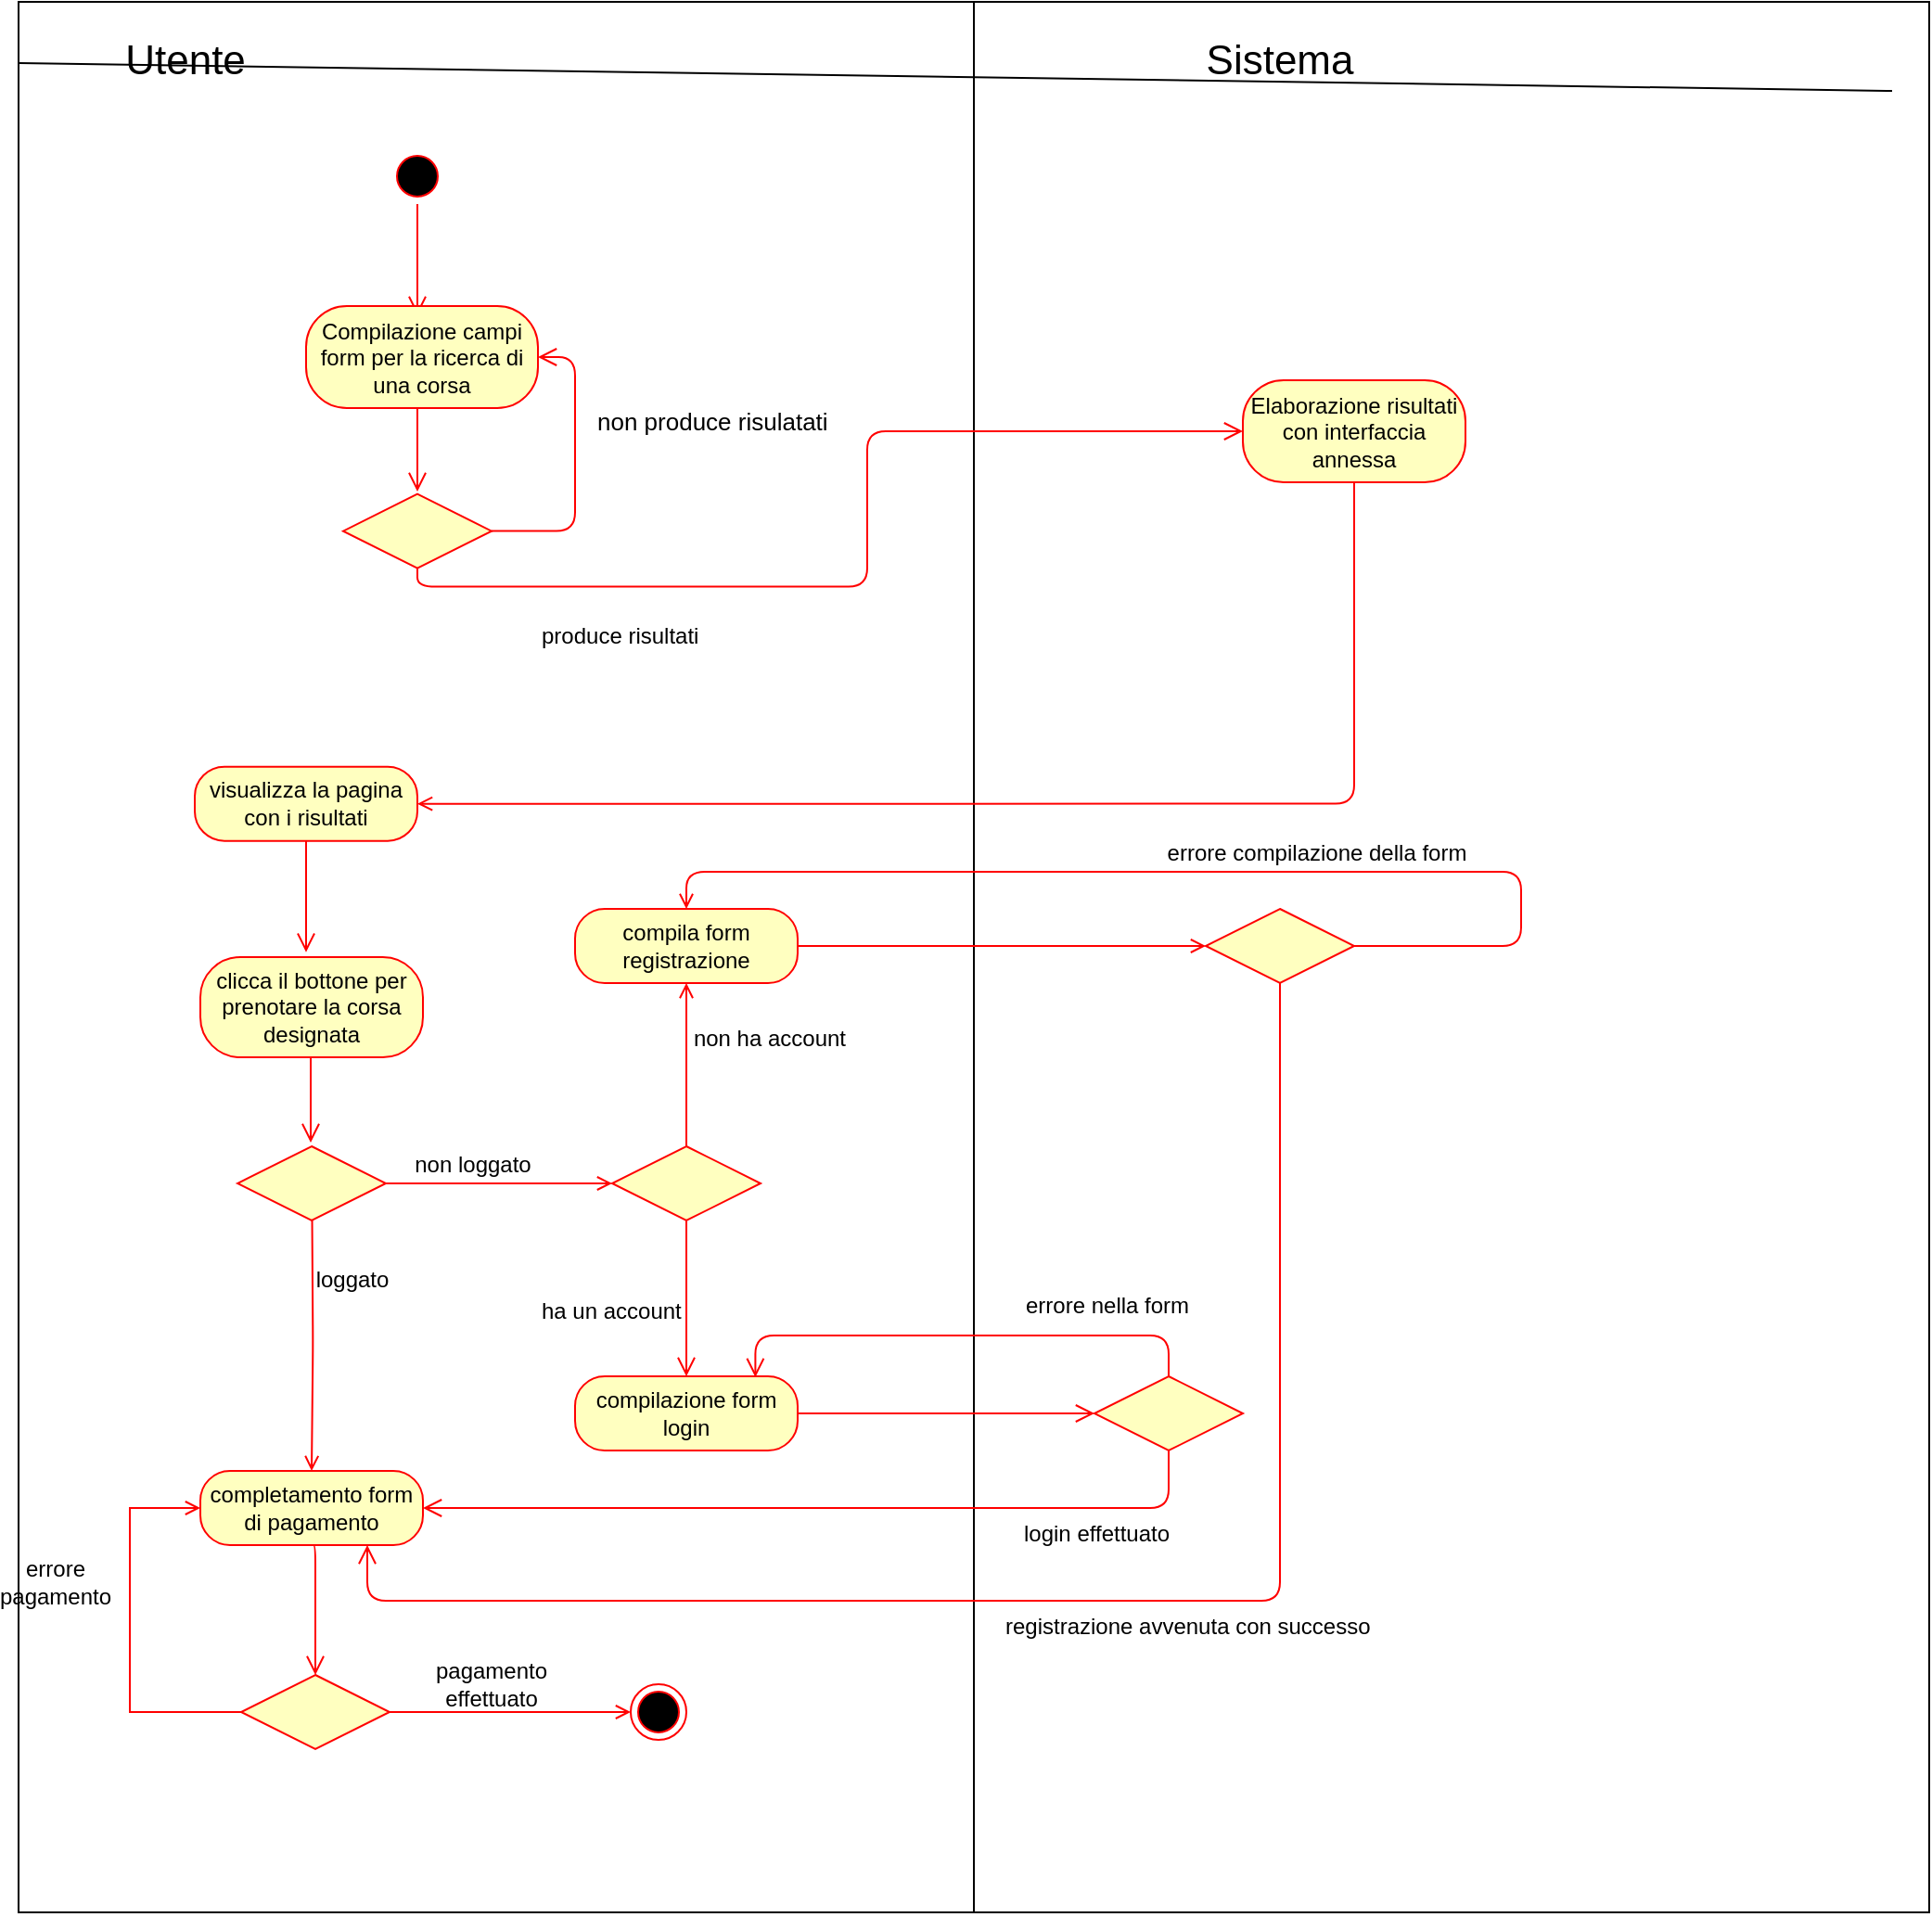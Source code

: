 <mxfile version="12.1.9" pages="1"><diagram id="UwKgULlxdSb60Pxt-sAi" name="Page-1"><mxGraphModel dx="1220" dy="669" grid="1" gridSize="10" guides="1" tooltips="1" connect="1" arrows="1" fold="1" page="1" pageScale="1" pageWidth="827" pageHeight="1169" math="0" shadow="0"><root><mxCell id="0"/><mxCell id="1" parent="0"/><mxCell id="htlQ5DW8zUC862gETWvJ-1" value="" style="whiteSpace=wrap;html=1;aspect=fixed;noLabel=1;fontColor=none;" vertex="1" parent="1"><mxGeometry x="90" y="158" width="1030" height="1030" as="geometry"/></mxCell><mxCell id="htlQ5DW8zUC862gETWvJ-2" value="" style="endArrow=none;html=1;exitX=0;exitY=0.032;exitDx=0;exitDy=0;exitPerimeter=0;" edge="1" parent="1" source="htlQ5DW8zUC862gETWvJ-1"><mxGeometry width="50" height="50" relative="1" as="geometry"><mxPoint x="80" y="206" as="sourcePoint"/><mxPoint x="1100" y="206" as="targetPoint"/></mxGeometry></mxCell><mxCell id="htlQ5DW8zUC862gETWvJ-3" value="Utente" style="text;html=1;strokeColor=none;fillColor=none;align=center;verticalAlign=middle;whiteSpace=wrap;rounded=0;fontSize=22;" vertex="1" parent="1"><mxGeometry x="160" y="180" width="40" height="20" as="geometry"/></mxCell><mxCell id="htlQ5DW8zUC862gETWvJ-4" value="Sistema" style="text;html=1;strokeColor=none;fillColor=none;align=center;verticalAlign=middle;whiteSpace=wrap;rounded=0;fontSize=22;" vertex="1" parent="1"><mxGeometry x="730" y="180" width="80" height="20" as="geometry"/></mxCell><mxCell id="htlQ5DW8zUC862gETWvJ-5" value="" style="endArrow=none;html=1;fontSize=22;entryX=0.5;entryY=1;entryDx=0;entryDy=0;exitX=0.5;exitY=0;exitDx=0;exitDy=0;" edge="1" parent="1" source="htlQ5DW8zUC862gETWvJ-1" target="htlQ5DW8zUC862gETWvJ-1"><mxGeometry width="50" height="50" relative="1" as="geometry"><mxPoint x="70" y="1137" as="sourcePoint"/><mxPoint x="120" y="1087" as="targetPoint"/></mxGeometry></mxCell><mxCell id="htlQ5DW8zUC862gETWvJ-6" value="" style="ellipse;html=1;shape=startState;fillColor=#000000;strokeColor=#ff0000;fontSize=22;fontColor=none;" vertex="1" parent="1"><mxGeometry x="290" y="237" width="30" height="30" as="geometry"/></mxCell><mxCell id="htlQ5DW8zUC862gETWvJ-7" value="" style="edgeStyle=orthogonalEdgeStyle;html=1;verticalAlign=bottom;endArrow=open;endSize=8;strokeColor=#ff0000;fontSize=22;fontColor=none;" edge="1" parent="1" source="htlQ5DW8zUC862gETWvJ-6"><mxGeometry relative="1" as="geometry"><mxPoint x="305" y="327" as="targetPoint"/></mxGeometry></mxCell><mxCell id="htlQ5DW8zUC862gETWvJ-8" value="Compilazione campi form per la ricerca di una corsa" style="rounded=1;whiteSpace=wrap;html=1;arcSize=40;fontColor=#000000;fillColor=#ffffc0;strokeColor=#ff0000;" vertex="1" parent="1"><mxGeometry x="245" y="322" width="125" height="55" as="geometry"/></mxCell><mxCell id="htlQ5DW8zUC862gETWvJ-9" value="" style="edgeStyle=orthogonalEdgeStyle;html=1;verticalAlign=bottom;endArrow=open;endSize=8;strokeColor=#ff0000;fontSize=22;fontColor=none;" edge="1" parent="1" source="htlQ5DW8zUC862gETWvJ-8"><mxGeometry relative="1" as="geometry"><mxPoint x="305" y="422" as="targetPoint"/><Array as="points"><mxPoint x="305" y="387"/><mxPoint x="305" y="387"/></Array></mxGeometry></mxCell><mxCell id="htlQ5DW8zUC862gETWvJ-10" value="" style="rhombus;whiteSpace=wrap;html=1;fillColor=#ffffc0;strokeColor=#ff0000;fontSize=22;fontColor=none;" vertex="1" parent="1"><mxGeometry x="265" y="423.333" width="80" height="40" as="geometry"/></mxCell><mxCell id="htlQ5DW8zUC862gETWvJ-11" value="non produce risulatati" style="edgeStyle=orthogonalEdgeStyle;html=1;align=left;verticalAlign=bottom;endArrow=open;endSize=8;strokeColor=#ff0000;fontSize=13;fontColor=none;entryX=1;entryY=0.5;entryDx=0;entryDy=0;" edge="1" parent="1" source="htlQ5DW8zUC862gETWvJ-10" target="htlQ5DW8zUC862gETWvJ-8"><mxGeometry x="0.176" y="-10" relative="1" as="geometry"><mxPoint x="445" y="443.333" as="targetPoint"/><Array as="points"><mxPoint x="390" y="444"/><mxPoint x="390" y="350"/></Array><mxPoint as="offset"/></mxGeometry></mxCell><mxCell id="htlQ5DW8zUC862gETWvJ-12" value="produce risultati" style="edgeStyle=orthogonalEdgeStyle;html=1;align=left;verticalAlign=top;endArrow=open;endSize=8;strokeColor=#ff0000;fontSize=12;fontColor=none;entryX=0;entryY=0.5;entryDx=0;entryDy=0;exitX=0.5;exitY=1;exitDx=0;exitDy=0;" edge="1" parent="1" source="htlQ5DW8zUC862gETWvJ-10" target="htlQ5DW8zUC862gETWvJ-14"><mxGeometry x="-0.724" y="-13" relative="1" as="geometry"><mxPoint x="305" y="523.333" as="targetPoint"/><mxPoint as="offset"/></mxGeometry></mxCell><mxCell id="htlQ5DW8zUC862gETWvJ-13" style="edgeStyle=orthogonalEdgeStyle;rounded=1;orthogonalLoop=1;jettySize=auto;html=1;exitX=0.5;exitY=1;exitDx=0;exitDy=0;entryX=1;entryY=0.5;entryDx=0;entryDy=0;fontSize=12;fontColor=none;fillColor=#f8cecc;strokeColor=#FF0000;endArrow=open;endFill=0;" edge="1" parent="1" source="htlQ5DW8zUC862gETWvJ-14" target="htlQ5DW8zUC862gETWvJ-15"><mxGeometry relative="1" as="geometry"/></mxCell><mxCell id="htlQ5DW8zUC862gETWvJ-14" value="Elaborazione risultati con interfaccia annessa" style="rounded=1;whiteSpace=wrap;html=1;arcSize=40;fontColor=#000000;fillColor=#ffffc0;strokeColor=#ff0000;" vertex="1" parent="1"><mxGeometry x="750" y="362" width="120" height="55" as="geometry"/></mxCell><mxCell id="htlQ5DW8zUC862gETWvJ-15" value="visualizza la pagina con i risultati" style="rounded=1;whiteSpace=wrap;html=1;arcSize=40;fontColor=#000000;fillColor=#ffffc0;strokeColor=#ff0000;" vertex="1" parent="1"><mxGeometry x="185" y="570.333" width="120" height="40" as="geometry"/></mxCell><mxCell id="htlQ5DW8zUC862gETWvJ-16" value="" style="edgeStyle=orthogonalEdgeStyle;html=1;verticalAlign=bottom;endArrow=open;endSize=8;strokeColor=#ff0000;fontSize=12;fontColor=none;" edge="1" parent="1" source="htlQ5DW8zUC862gETWvJ-15"><mxGeometry relative="1" as="geometry"><mxPoint x="245" y="670.333" as="targetPoint"/></mxGeometry></mxCell><mxCell id="htlQ5DW8zUC862gETWvJ-17" value="clicca il bottone per prenotare la corsa designata" style="rounded=1;whiteSpace=wrap;html=1;arcSize=40;fontColor=#000000;fillColor=#ffffc0;strokeColor=#ff0000;" vertex="1" parent="1"><mxGeometry x="188" y="673" width="120" height="54" as="geometry"/></mxCell><mxCell id="htlQ5DW8zUC862gETWvJ-18" value="" style="edgeStyle=orthogonalEdgeStyle;html=1;verticalAlign=bottom;endArrow=open;endSize=8;strokeColor=#ff0000;fontSize=12;fontColor=none;" edge="1" parent="1" source="htlQ5DW8zUC862gETWvJ-17"><mxGeometry relative="1" as="geometry"><mxPoint x="247.5" y="773" as="targetPoint"/></mxGeometry></mxCell><mxCell id="htlQ5DW8zUC862gETWvJ-19" style="edgeStyle=orthogonalEdgeStyle;rounded=1;orthogonalLoop=1;jettySize=auto;html=1;endArrow=open;endFill=0;strokeColor=#FF0000;fontSize=12;fontColor=none;" edge="1" parent="1" target="htlQ5DW8zUC862gETWvJ-22"><mxGeometry relative="1" as="geometry"><mxPoint x="248.238" y="811.881" as="sourcePoint"/><mxPoint x="248.238" y="878.143" as="targetPoint"/></mxGeometry></mxCell><mxCell id="htlQ5DW8zUC862gETWvJ-20" style="edgeStyle=orthogonalEdgeStyle;rounded=1;orthogonalLoop=1;jettySize=auto;html=1;entryX=0;entryY=0.5;entryDx=0;entryDy=0;endArrow=open;endFill=0;strokeColor=#FF0000;fontSize=12;fontColor=none;" edge="1" parent="1" source="htlQ5DW8zUC862gETWvJ-21" target="htlQ5DW8zUC862gETWvJ-26"><mxGeometry relative="1" as="geometry"/></mxCell><mxCell id="htlQ5DW8zUC862gETWvJ-21" value="" style="rhombus;whiteSpace=wrap;html=1;fillColor=#ffffc0;strokeColor=#ff0000;fontSize=12;fontColor=none;" vertex="1" parent="1"><mxGeometry x="208" y="775" width="80" height="40" as="geometry"/></mxCell><mxCell id="htlQ5DW8zUC862gETWvJ-22" value="completamento form di pagamento" style="rounded=1;whiteSpace=wrap;html=1;arcSize=40;fontColor=#000000;fillColor=#ffffc0;strokeColor=#ff0000;" vertex="1" parent="1"><mxGeometry x="188" y="950" width="120" height="40" as="geometry"/></mxCell><mxCell id="htlQ5DW8zUC862gETWvJ-24" value="loggato" style="text;html=1;strokeColor=none;fillColor=none;align=center;verticalAlign=middle;whiteSpace=wrap;rounded=0;fontSize=12;fontColor=none;" vertex="1" parent="1"><mxGeometry x="250" y="837" width="40" height="20" as="geometry"/></mxCell><mxCell id="htlQ5DW8zUC862gETWvJ-25" style="edgeStyle=orthogonalEdgeStyle;rounded=1;orthogonalLoop=1;jettySize=auto;html=1;entryX=0.5;entryY=1;entryDx=0;entryDy=0;endArrow=open;endFill=0;strokeColor=#FF0000;fontSize=12;fontColor=none;" edge="1" parent="1" source="htlQ5DW8zUC862gETWvJ-26" target="htlQ5DW8zUC862gETWvJ-29"><mxGeometry relative="1" as="geometry"/></mxCell><mxCell id="htlQ5DW8zUC862gETWvJ-26" value="" style="rhombus;whiteSpace=wrap;html=1;fillColor=#ffffc0;strokeColor=#ff0000;fontSize=12;fontColor=none;" vertex="1" parent="1"><mxGeometry x="410" y="775" width="80" height="40" as="geometry"/></mxCell><mxCell id="htlQ5DW8zUC862gETWvJ-27" value="ha un account" style="edgeStyle=orthogonalEdgeStyle;html=1;align=left;verticalAlign=top;endArrow=open;endSize=8;strokeColor=#ff0000;fontSize=12;fontColor=none;" edge="1" parent="1" source="htlQ5DW8zUC862gETWvJ-26" target="htlQ5DW8zUC862gETWvJ-36"><mxGeometry x="-0.167" y="-80" relative="1" as="geometry"><mxPoint x="460" y="867" as="targetPoint"/><Array as="points"/><mxPoint as="offset"/></mxGeometry></mxCell><mxCell id="htlQ5DW8zUC862gETWvJ-28" style="edgeStyle=orthogonalEdgeStyle;rounded=1;orthogonalLoop=1;jettySize=auto;html=1;entryX=0;entryY=0.5;entryDx=0;entryDy=0;endArrow=open;endFill=0;strokeColor=#FF0000;fontSize=12;fontColor=none;" edge="1" parent="1" source="htlQ5DW8zUC862gETWvJ-29" target="htlQ5DW8zUC862gETWvJ-33"><mxGeometry relative="1" as="geometry"/></mxCell><mxCell id="htlQ5DW8zUC862gETWvJ-29" value="compila form registrazione" style="rounded=1;whiteSpace=wrap;html=1;arcSize=40;fontColor=#000000;fillColor=#ffffc0;strokeColor=#ff0000;" vertex="1" parent="1"><mxGeometry x="390" y="647" width="120" height="40" as="geometry"/></mxCell><mxCell id="htlQ5DW8zUC862gETWvJ-30" value="non ha account" style="text;html=1;strokeColor=none;fillColor=none;align=center;verticalAlign=middle;whiteSpace=wrap;rounded=0;fontSize=12;fontColor=none;" vertex="1" parent="1"><mxGeometry x="450" y="707" width="90" height="20" as="geometry"/></mxCell><mxCell id="htlQ5DW8zUC862gETWvJ-31" value="non loggato" style="text;html=1;strokeColor=none;fillColor=none;align=center;verticalAlign=middle;whiteSpace=wrap;rounded=0;fontSize=12;fontColor=none;" vertex="1" parent="1"><mxGeometry x="300" y="775" width="70" height="20" as="geometry"/></mxCell><mxCell id="htlQ5DW8zUC862gETWvJ-32" style="edgeStyle=orthogonalEdgeStyle;rounded=1;orthogonalLoop=1;jettySize=auto;html=1;entryX=0.5;entryY=0;entryDx=0;entryDy=0;endArrow=open;endFill=0;strokeColor=#FF0000;fontSize=12;fontColor=none;" edge="1" parent="1" source="htlQ5DW8zUC862gETWvJ-33" target="htlQ5DW8zUC862gETWvJ-29"><mxGeometry relative="1" as="geometry"><Array as="points"><mxPoint x="900" y="667"/><mxPoint x="900" y="627"/><mxPoint x="450" y="627"/></Array></mxGeometry></mxCell><mxCell id="htlQ5DW8zUC862gETWvJ-33" value="" style="rhombus;whiteSpace=wrap;html=1;fillColor=#ffffc0;strokeColor=#ff0000;fontSize=12;fontColor=none;" vertex="1" parent="1"><mxGeometry x="730" y="647" width="80" height="40" as="geometry"/></mxCell><mxCell id="htlQ5DW8zUC862gETWvJ-34" value="registrazione avvenuta con successo" style="edgeStyle=orthogonalEdgeStyle;html=1;align=left;verticalAlign=top;endArrow=open;endSize=8;strokeColor=#ff0000;fontSize=12;fontColor=none;entryX=0.75;entryY=1;entryDx=0;entryDy=0;exitX=0.5;exitY=1;exitDx=0;exitDy=0;" edge="1" parent="1" source="htlQ5DW8zUC862gETWvJ-33" target="htlQ5DW8zUC862gETWvJ-22"><mxGeometry x="-0.221" y="-150" relative="1" as="geometry"><mxPoint x="758" y="767" as="targetPoint"/><Array as="points"><mxPoint x="770" y="687"/><mxPoint x="770" y="1020"/><mxPoint x="278" y="1020"/></Array><mxPoint x="-150" y="150" as="offset"/><mxPoint x="759" y="700" as="sourcePoint"/></mxGeometry></mxCell><mxCell id="htlQ5DW8zUC862gETWvJ-35" value="errore compilazione della form" style="text;html=1;strokeColor=none;fillColor=none;align=center;verticalAlign=middle;whiteSpace=wrap;rounded=0;fontSize=12;fontColor=none;" vertex="1" parent="1"><mxGeometry x="670" y="607" width="240" height="20" as="geometry"/></mxCell><mxCell id="htlQ5DW8zUC862gETWvJ-36" value="compilazione form login" style="rounded=1;whiteSpace=wrap;html=1;arcSize=40;fontColor=#000000;fillColor=#ffffc0;strokeColor=#ff0000;" vertex="1" parent="1"><mxGeometry x="390" y="899" width="120" height="40" as="geometry"/></mxCell><mxCell id="htlQ5DW8zUC862gETWvJ-37" value="" style="edgeStyle=orthogonalEdgeStyle;html=1;verticalAlign=bottom;endArrow=open;endSize=8;strokeColor=#ff0000;fontSize=12;fontColor=none;entryX=0;entryY=0.5;entryDx=0;entryDy=0;" edge="1" parent="1" source="htlQ5DW8zUC862gETWvJ-36" target="htlQ5DW8zUC862gETWvJ-38"><mxGeometry relative="1" as="geometry"><mxPoint x="460" y="979" as="targetPoint"/><Array as="points"/></mxGeometry></mxCell><mxCell id="htlQ5DW8zUC862gETWvJ-38" value="" style="rhombus;whiteSpace=wrap;html=1;fillColor=#ffffc0;strokeColor=#ff0000;fontSize=12;fontColor=none;" vertex="1" parent="1"><mxGeometry x="670" y="899" width="80" height="40" as="geometry"/></mxCell><mxCell id="htlQ5DW8zUC862gETWvJ-39" value="errore nella form" style="edgeStyle=orthogonalEdgeStyle;html=1;align=left;verticalAlign=bottom;endArrow=open;endSize=8;strokeColor=#ff0000;fontSize=12;fontColor=none;entryX=0.81;entryY=0.013;entryDx=0;entryDy=0;entryPerimeter=0;" edge="1" parent="1" source="htlQ5DW8zUC862gETWvJ-38" target="htlQ5DW8zUC862gETWvJ-36"><mxGeometry x="-0.239" y="-7" relative="1" as="geometry"><mxPoint x="860" y="909" as="targetPoint"/><Array as="points"><mxPoint x="710" y="877"/><mxPoint x="487" y="877"/></Array><mxPoint as="offset"/></mxGeometry></mxCell><mxCell id="htlQ5DW8zUC862gETWvJ-40" value="login effettuato" style="edgeStyle=orthogonalEdgeStyle;html=1;align=left;verticalAlign=top;endArrow=open;endSize=8;strokeColor=#ff0000;fontSize=12;fontColor=none;entryX=1;entryY=0.5;entryDx=0;entryDy=0;" edge="1" parent="1" source="htlQ5DW8zUC862gETWvJ-38" target="htlQ5DW8zUC862gETWvJ-22"><mxGeometry x="-0.487" relative="1" as="geometry"><mxPoint x="720" y="989" as="targetPoint"/><Array as="points"><mxPoint x="710" y="970"/></Array><mxPoint as="offset"/></mxGeometry></mxCell><mxCell id="htlQ5DW8zUC862gETWvJ-49" style="edgeStyle=orthogonalEdgeStyle;rounded=0;orthogonalLoop=1;jettySize=auto;html=1;entryX=0;entryY=0.5;entryDx=0;entryDy=0;endArrow=open;endFill=0;fillColor=#f8cecc;strokeColor=#FF0000;" edge="1" parent="1" source="htlQ5DW8zUC862gETWvJ-43" target="htlQ5DW8zUC862gETWvJ-22"><mxGeometry relative="1" as="geometry"><Array as="points"><mxPoint x="150" y="1080"/><mxPoint x="150" y="970"/></Array></mxGeometry></mxCell><mxCell id="htlQ5DW8zUC862gETWvJ-52" style="edgeStyle=orthogonalEdgeStyle;rounded=0;orthogonalLoop=1;jettySize=auto;html=1;entryX=0;entryY=0.5;entryDx=0;entryDy=0;endArrow=open;endFill=0;strokeColor=#FF0000;" edge="1" parent="1" source="htlQ5DW8zUC862gETWvJ-43" target="htlQ5DW8zUC862gETWvJ-51"><mxGeometry relative="1" as="geometry"/></mxCell><mxCell id="htlQ5DW8zUC862gETWvJ-43" value="" style="rhombus;whiteSpace=wrap;html=1;fillColor=#ffffc0;strokeColor=#ff0000;fontSize=12;fontColor=none;" vertex="1" parent="1"><mxGeometry x="210" y="1060" width="80" height="40" as="geometry"/></mxCell><mxCell id="htlQ5DW8zUC862gETWvJ-46" value="" style="edgeStyle=orthogonalEdgeStyle;html=1;align=left;verticalAlign=top;endArrow=open;endSize=8;strokeColor=#ff0000;fontSize=12;fontColor=none;exitX=0.5;exitY=1;exitDx=0;exitDy=0;entryX=0.5;entryY=0;entryDx=0;entryDy=0;" edge="1" parent="1" source="htlQ5DW8zUC862gETWvJ-22" target="htlQ5DW8zUC862gETWvJ-43"><mxGeometry x="-0.934" y="-90" relative="1" as="geometry"><mxPoint x="249" y="1084" as="targetPoint"/><mxPoint x="730.143" y="938.929" as="sourcePoint"/><Array as="points"><mxPoint x="250" y="990"/></Array><mxPoint x="180" y="10" as="offset"/></mxGeometry></mxCell><mxCell id="htlQ5DW8zUC862gETWvJ-50" value="errore pagamento" style="text;html=1;strokeColor=none;fillColor=none;align=center;verticalAlign=middle;whiteSpace=wrap;rounded=0;" vertex="1" parent="1"><mxGeometry x="90" y="1000" width="40" height="20" as="geometry"/></mxCell><mxCell id="htlQ5DW8zUC862gETWvJ-51" value="" style="ellipse;html=1;shape=endState;fillColor=#000000;strokeColor=#ff0000;" vertex="1" parent="1"><mxGeometry x="420" y="1065" width="30" height="30" as="geometry"/></mxCell><mxCell id="htlQ5DW8zUC862gETWvJ-53" value="pagamento effettuato" style="text;html=1;strokeColor=none;fillColor=none;align=center;verticalAlign=middle;whiteSpace=wrap;rounded=0;" vertex="1" parent="1"><mxGeometry x="325" y="1055" width="40" height="20" as="geometry"/></mxCell></root></mxGraphModel></diagram></mxfile>